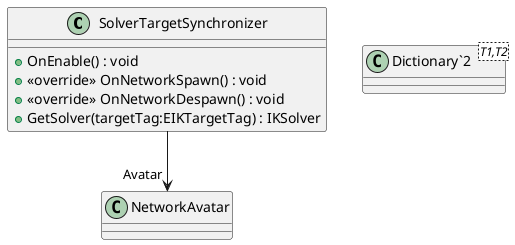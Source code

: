 @startuml
class SolverTargetSynchronizer {
    + OnEnable() : void
    + <<override>> OnNetworkSpawn() : void
    + <<override>> OnNetworkDespawn() : void
    + GetSolver(targetTag:EIKTargetTag) : IKSolver
}
class "Dictionary`2"<T1,T2> {
}
SolverTargetSynchronizer --> "Avatar" NetworkAvatar
@enduml
